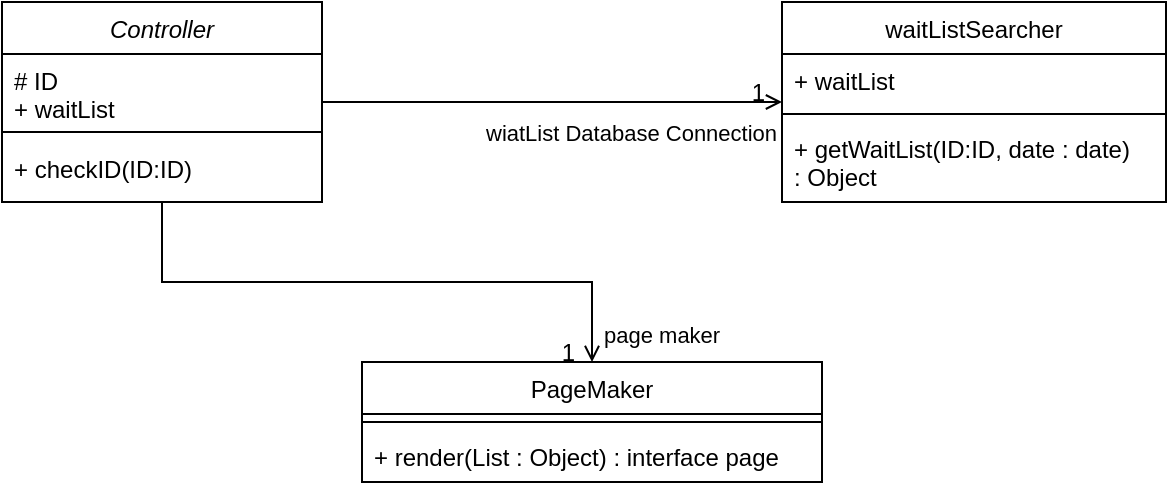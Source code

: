 <mxfile version="14.6.13" type="device"><diagram id="C5RBs43oDa-KdzZeNtuy" name="Page-1"><mxGraphModel dx="873" dy="613" grid="1" gridSize="10" guides="1" tooltips="1" connect="1" arrows="1" fold="1" page="1" pageScale="1" pageWidth="827" pageHeight="1169" math="0" shadow="0"><root><mxCell id="WIyWlLk6GJQsqaUBKTNV-0"/><mxCell id="WIyWlLk6GJQsqaUBKTNV-1" parent="WIyWlLk6GJQsqaUBKTNV-0"/><mxCell id="zkfFHV4jXpPFQw0GAbJ--0" value="Controller" style="swimlane;fontStyle=2;align=center;verticalAlign=top;childLayout=stackLayout;horizontal=1;startSize=26;horizontalStack=0;resizeParent=1;resizeLast=0;collapsible=1;marginBottom=0;rounded=0;shadow=0;strokeWidth=1;" parent="WIyWlLk6GJQsqaUBKTNV-1" vertex="1"><mxGeometry x="220" y="120" width="160" height="100" as="geometry"><mxRectangle x="230" y="140" width="160" height="26" as="alternateBounds"/></mxGeometry></mxCell><mxCell id="zkfFHV4jXpPFQw0GAbJ--1" value="# ID&#10;+ waitList" style="text;align=left;verticalAlign=top;spacingLeft=4;spacingRight=4;overflow=hidden;rotatable=0;points=[[0,0.5],[1,0.5]];portConstraint=eastwest;" parent="zkfFHV4jXpPFQw0GAbJ--0" vertex="1"><mxGeometry y="26" width="160" height="34" as="geometry"/></mxCell><mxCell id="zkfFHV4jXpPFQw0GAbJ--4" value="" style="line;html=1;strokeWidth=1;align=left;verticalAlign=middle;spacingTop=-1;spacingLeft=3;spacingRight=3;rotatable=0;labelPosition=right;points=[];portConstraint=eastwest;" parent="zkfFHV4jXpPFQw0GAbJ--0" vertex="1"><mxGeometry y="60" width="160" height="10" as="geometry"/></mxCell><mxCell id="zkfFHV4jXpPFQw0GAbJ--5" value="+ checkID(ID:ID)" style="text;align=left;verticalAlign=top;spacingLeft=4;spacingRight=4;overflow=hidden;rotatable=0;points=[[0,0.5],[1,0.5]];portConstraint=eastwest;" parent="zkfFHV4jXpPFQw0GAbJ--0" vertex="1"><mxGeometry y="70" width="160" height="20" as="geometry"/></mxCell><mxCell id="zkfFHV4jXpPFQw0GAbJ--17" value="waitListSearcher" style="swimlane;fontStyle=0;align=center;verticalAlign=top;childLayout=stackLayout;horizontal=1;startSize=26;horizontalStack=0;resizeParent=1;resizeLast=0;collapsible=1;marginBottom=0;rounded=0;shadow=0;strokeWidth=1;" parent="WIyWlLk6GJQsqaUBKTNV-1" vertex="1"><mxGeometry x="610" y="120" width="192" height="100" as="geometry"><mxRectangle x="550" y="140" width="160" height="26" as="alternateBounds"/></mxGeometry></mxCell><mxCell id="zkfFHV4jXpPFQw0GAbJ--18" value="+ waitList" style="text;align=left;verticalAlign=top;spacingLeft=4;spacingRight=4;overflow=hidden;rotatable=0;points=[[0,0.5],[1,0.5]];portConstraint=eastwest;" parent="zkfFHV4jXpPFQw0GAbJ--17" vertex="1"><mxGeometry y="26" width="192" height="26" as="geometry"/></mxCell><mxCell id="zkfFHV4jXpPFQw0GAbJ--23" value="" style="line;html=1;strokeWidth=1;align=left;verticalAlign=middle;spacingTop=-1;spacingLeft=3;spacingRight=3;rotatable=0;labelPosition=right;points=[];portConstraint=eastwest;" parent="zkfFHV4jXpPFQw0GAbJ--17" vertex="1"><mxGeometry y="52" width="192" height="8" as="geometry"/></mxCell><mxCell id="zkfFHV4jXpPFQw0GAbJ--24" value="+ getWaitList(ID:ID, date : date)&#10;: Object" style="text;align=left;verticalAlign=top;spacingLeft=4;spacingRight=4;overflow=hidden;rotatable=0;points=[[0,0.5],[1,0.5]];portConstraint=eastwest;" parent="zkfFHV4jXpPFQw0GAbJ--17" vertex="1"><mxGeometry y="60" width="192" height="40" as="geometry"/></mxCell><mxCell id="zkfFHV4jXpPFQw0GAbJ--26" value="wiatList Database Connection" style="endArrow=open;shadow=0;strokeWidth=1;rounded=0;endFill=1;edgeStyle=elbowEdgeStyle;elbow=vertical;verticalAlign=middle;align=left;" parent="WIyWlLk6GJQsqaUBKTNV-1" source="zkfFHV4jXpPFQw0GAbJ--0" target="zkfFHV4jXpPFQw0GAbJ--17" edge="1"><mxGeometry x="-0.304" y="-15" relative="1" as="geometry"><mxPoint x="380" y="192" as="sourcePoint"/><mxPoint x="540" y="192" as="targetPoint"/><mxPoint as="offset"/></mxGeometry></mxCell><mxCell id="zkfFHV4jXpPFQw0GAbJ--28" value="1" style="resizable=0;align=right;verticalAlign=bottom;labelBackgroundColor=none;fontSize=12;" parent="zkfFHV4jXpPFQw0GAbJ--26" connectable="0" vertex="1"><mxGeometry x="1" relative="1" as="geometry"><mxPoint x="-7" y="4" as="offset"/></mxGeometry></mxCell><mxCell id="1T5AfvXV_N-cXoBL2bQI-0" value="PageMaker" style="swimlane;fontStyle=0;align=center;verticalAlign=top;childLayout=stackLayout;horizontal=1;startSize=26;horizontalStack=0;resizeParent=1;resizeLast=0;collapsible=1;marginBottom=0;rounded=0;shadow=0;strokeWidth=1;" vertex="1" parent="WIyWlLk6GJQsqaUBKTNV-1"><mxGeometry x="400" y="300" width="230" height="60" as="geometry"><mxRectangle x="550" y="140" width="160" height="26" as="alternateBounds"/></mxGeometry></mxCell><mxCell id="1T5AfvXV_N-cXoBL2bQI-2" value="" style="line;html=1;strokeWidth=1;align=left;verticalAlign=middle;spacingTop=-1;spacingLeft=3;spacingRight=3;rotatable=0;labelPosition=right;points=[];portConstraint=eastwest;" vertex="1" parent="1T5AfvXV_N-cXoBL2bQI-0"><mxGeometry y="26" width="230" height="8" as="geometry"/></mxCell><mxCell id="1T5AfvXV_N-cXoBL2bQI-3" value="+ render(List : Object) : interface page" style="text;align=left;verticalAlign=top;spacingLeft=4;spacingRight=4;overflow=hidden;rotatable=0;points=[[0,0.5],[1,0.5]];portConstraint=eastwest;" vertex="1" parent="1T5AfvXV_N-cXoBL2bQI-0"><mxGeometry y="34" width="230" height="26" as="geometry"/></mxCell><mxCell id="1T5AfvXV_N-cXoBL2bQI-4" value="page maker" style="endArrow=open;shadow=0;strokeWidth=1;rounded=0;endFill=1;edgeStyle=elbowEdgeStyle;elbow=vertical;verticalAlign=middle;align=left;exitX=0.5;exitY=1;exitDx=0;exitDy=0;" edge="1" parent="WIyWlLk6GJQsqaUBKTNV-1" target="1T5AfvXV_N-cXoBL2bQI-0" source="zkfFHV4jXpPFQw0GAbJ--0"><mxGeometry x="0.905" y="4" relative="1" as="geometry"><mxPoint x="290" y="260" as="sourcePoint"/><mxPoint x="470" y="362" as="targetPoint"/><mxPoint as="offset"/></mxGeometry></mxCell><mxCell id="1T5AfvXV_N-cXoBL2bQI-5" value="1" style="resizable=0;align=right;verticalAlign=bottom;labelBackgroundColor=none;fontSize=12;" connectable="0" vertex="1" parent="1T5AfvXV_N-cXoBL2bQI-4"><mxGeometry x="1" relative="1" as="geometry"><mxPoint x="-7" y="4" as="offset"/></mxGeometry></mxCell></root></mxGraphModel></diagram></mxfile>